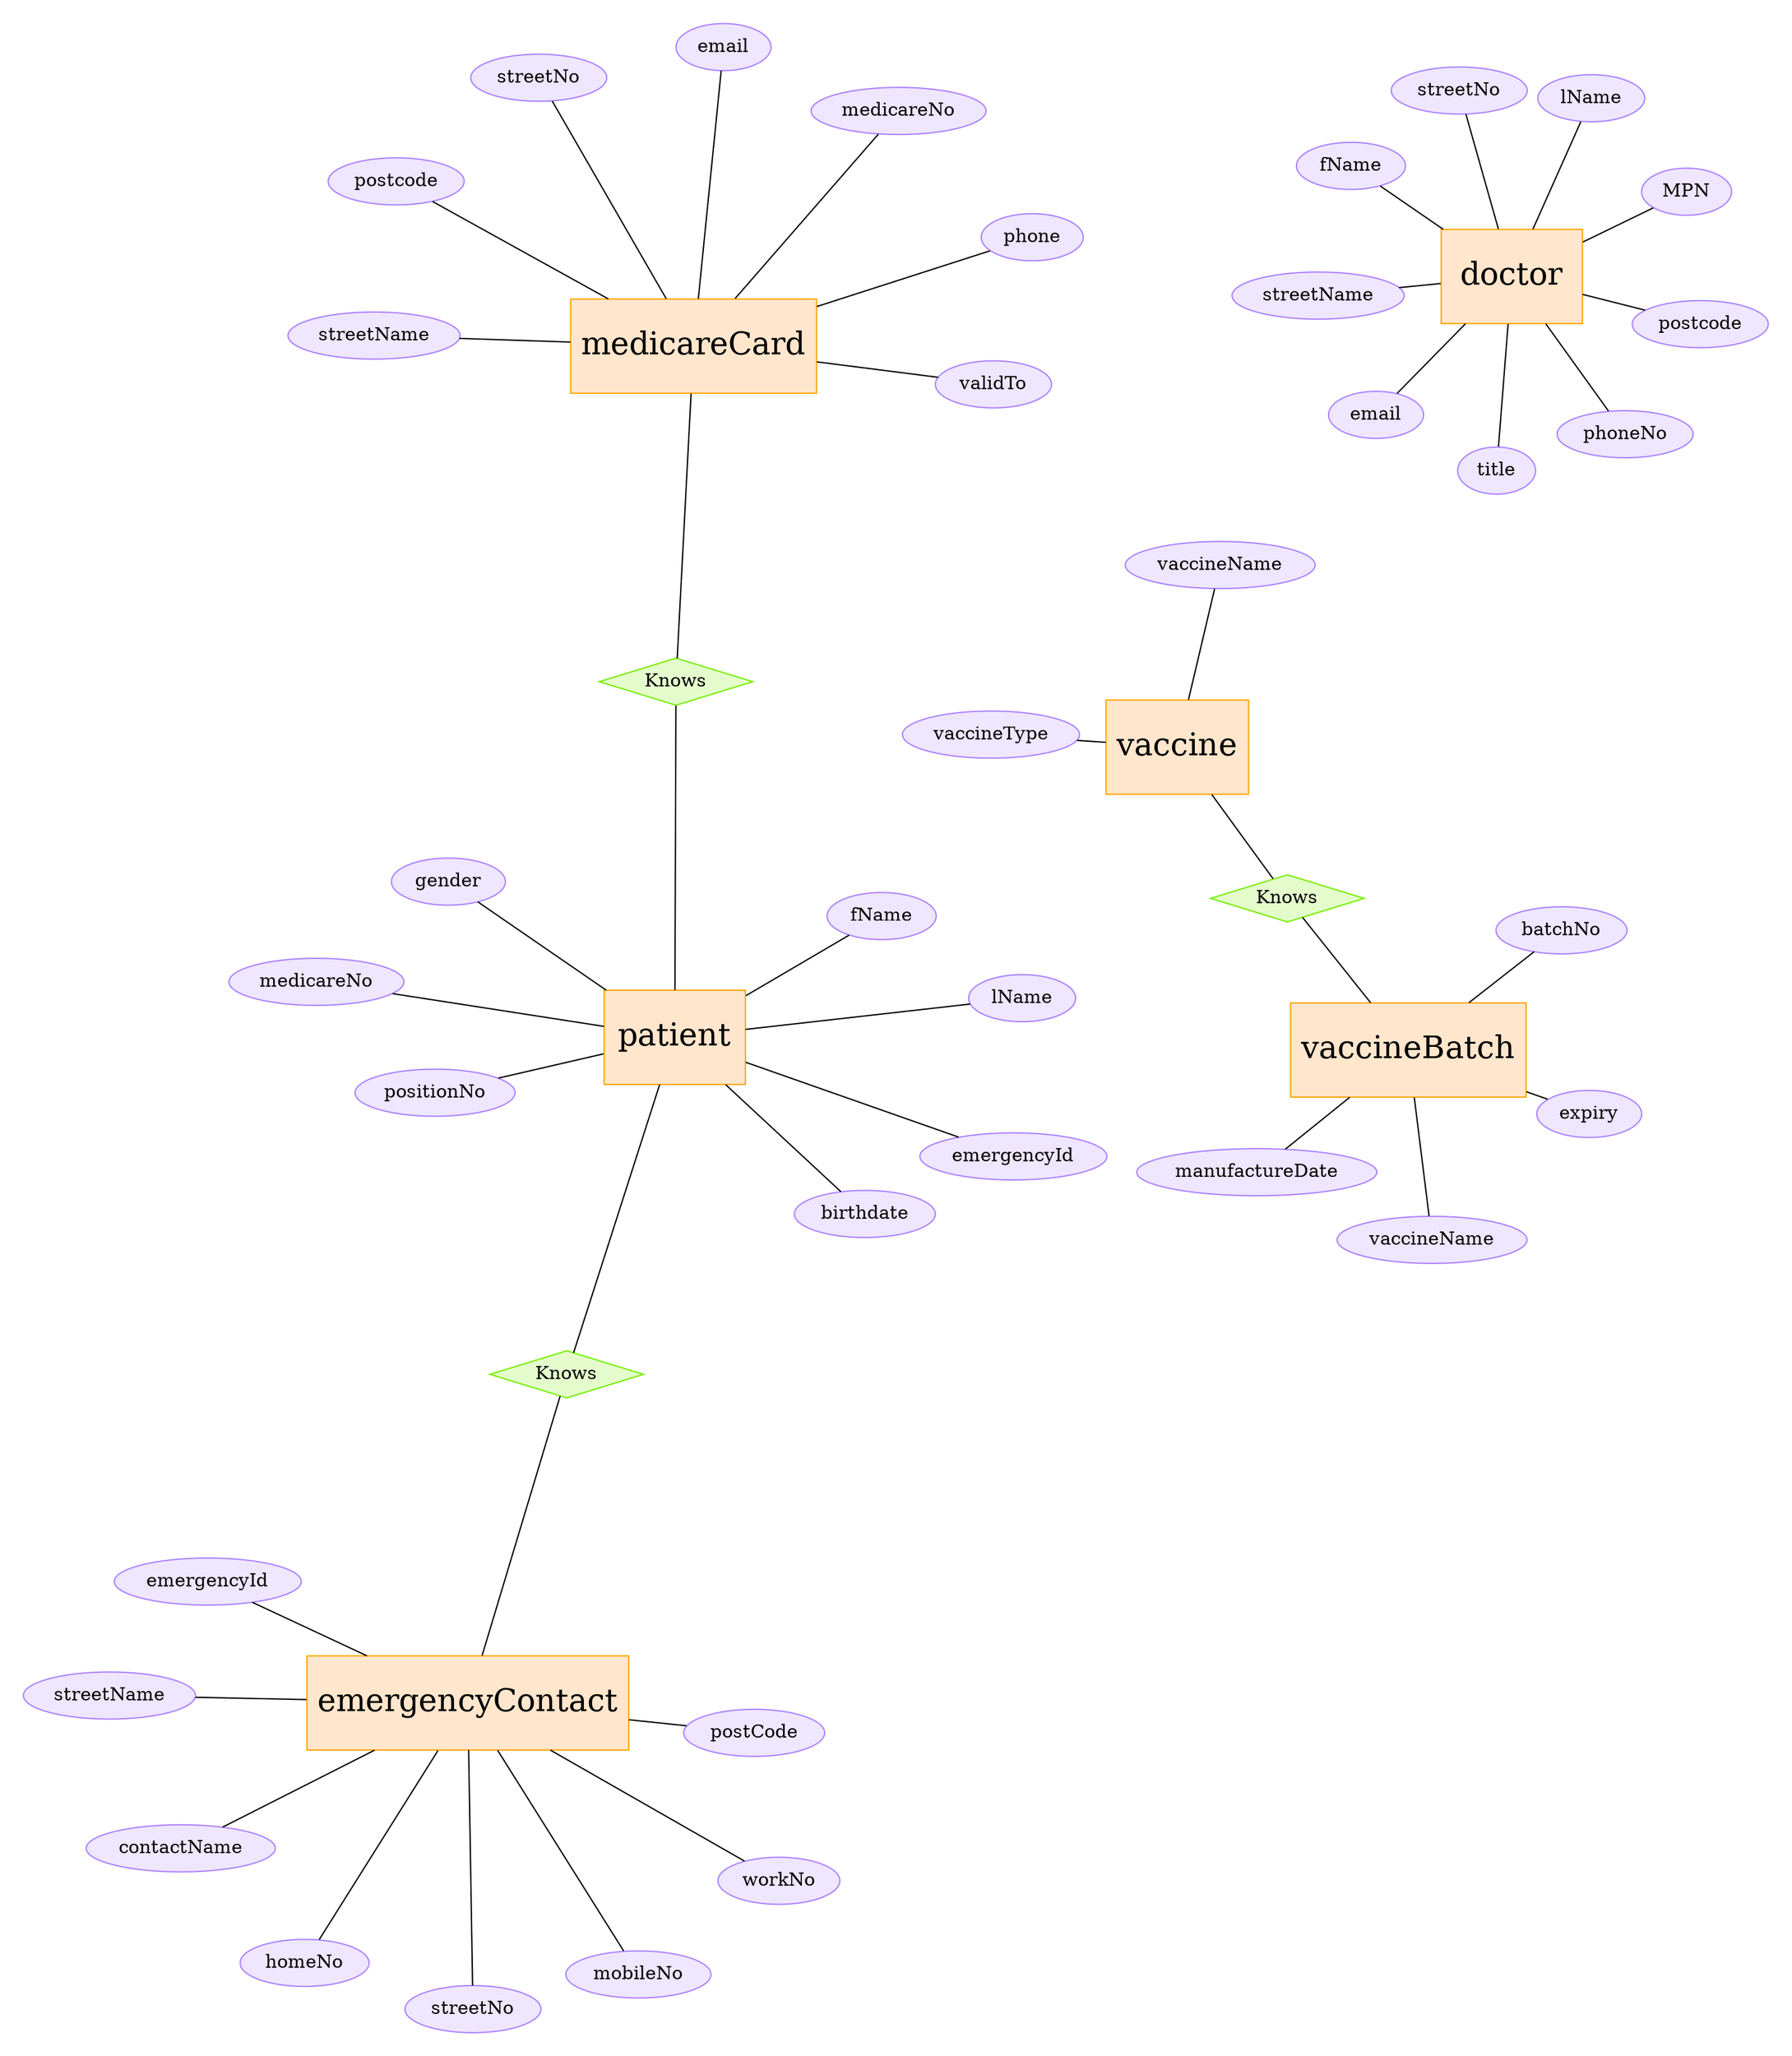 graph ER {
    graph [ rankdir = "LR" ];
    layout=neato;
    overlap=scale;
    splines=true;
    pad="0.25,0.25";

	{node [shape=box, fontsize=24, height=1, width=1.5, style=filled, color="orange", fillcolor="#FFE6CC"]; doctor;};
	{node [shape=box, fontsize=24, height=1, width=1.5, style=filled, color="orange", fillcolor="#FFE6CC"]; emergencyContact;};
	{node [shape=box, fontsize=24, height=1, width=1.5, style=filled, color="orange", fillcolor="#FFE6CC"]; medicareCard;};
	{node [shape=box, fontsize=24, height=1, width=1.5, style=filled, color="orange", fillcolor="#FFE6CC"]; patient;};
	{node [shape=box, fontsize=24, height=1, width=1.5, style=filled, color="orange", fillcolor="#FFE6CC"]; vaccine;};
	{node [shape=box, fontsize=24, height=1, width=1.5, style=filled, color="orange", fillcolor="#FFE6CC"]; vaccineBatch;};


	{node [shape=diamond,style=filled,color="chartreuse2", fillcolor="#E4FCCC"]; {node[label="Knows"] patient_ibfk_1}; };
		patient -- patient_ibfk_1;
		medicareCard -- patient_ibfk_1;
			{node [shape=diamond,style=filled,color="chartreuse2", fillcolor="#E4FCCC"]; {node[label="Knows"] patient_ibfk_2}; };
		patient -- patient_ibfk_2;
		emergencyContact -- patient_ibfk_2;
	{node [shape=diamond,style=filled,color="chartreuse2", fillcolor="#E4FCCC"]; {node[label="Knows"] vaccineBatch_ibfk_1}; };
		vaccineBatch -- vaccineBatch_ibfk_1;
		vaccine -- vaccineBatch_ibfk_1;


	{node [shape=ellipse, style=filled, color="mediumpurple1", fillcolor="#EFE6FF"]; {node[label="MPN"] "doctor.MPN"}; {node[label="title"] "doctor.title"}; {node[label="fName"] "doctor.fName"}; {node[label="lName"] "doctor.lName"}; {node[label="streetNo"] "doctor.streetNo"}; {node[label="streetName"] "doctor.streetName"}; {node[label="postcode"] "doctor.postcode"}; {node[label="email"] "doctor.email"}; {node[label="phoneNo"] "doctor.phoneNo"}; }; 
	{node [shape=ellipse, style=filled, color="mediumpurple1", fillcolor="#EFE6FF"]; {node[label="emergencyId"] "emergencyContact.emergencyId"}; {node[label="contactName"] "emergencyContact.contactName"}; {node[label="workNo"] "emergencyContact.workNo"}; {node[label="homeNo"] "emergencyContact.homeNo"}; {node[label="mobileNo"] "emergencyContact.mobileNo"}; {node[label="streetNo"] "emergencyContact.streetNo"}; {node[label="streetName"] "emergencyContact.streetName"}; {node[label="postCode"] "emergencyContact.postCode"}; }; 
	{node [shape=ellipse, style=filled, color="mediumpurple1", fillcolor="#EFE6FF"]; {node[label="medicareNo"] "medicareCard.medicareNo"}; {node[label="email"] "medicareCard.email"}; {node[label="validTo"] "medicareCard.validTo"}; {node[label="phone"] "medicareCard.phone"}; {node[label="streetNo"] "medicareCard.streetNo"}; {node[label="streetName"] "medicareCard.streetName"}; {node[label="postcode"] "medicareCard.postcode"}; }; 
	{node [shape=ellipse, style=filled, color="mediumpurple1", fillcolor="#EFE6FF"]; {node[label="positionNo"] "patient.positionNo"}; {node[label="medicareNo"] "patient.medicareNo"}; {node[label="fName"] "patient.fName"}; {node[label="lName"] "patient.lName"}; {node[label="gender"] "patient.gender"}; {node[label="birthdate"] "patient.birthdate"}; {node[label="emergencyId"] "patient.emergencyId"}; }; 
	{node [shape=ellipse, style=filled, color="mediumpurple1", fillcolor="#EFE6FF"]; {node[label="vaccineType"] "vaccine.vaccineType"}; {node[label="vaccineName"] "vaccine.vaccineName"}; }; 
	{node [shape=ellipse, style=filled, color="mediumpurple1", fillcolor="#EFE6FF"]; {node[label="batchNo"] "vaccineBatch.batchNo"}; {node[label="manufactureDate"] "vaccineBatch.manufactureDate"}; {node[label="expiry"] "vaccineBatch.expiry"}; {node[label="vaccineName"] "vaccineBatch.vaccineName"}; }; 


	doctor -- { "doctor.MPN"; "doctor.title"; "doctor.fName"; "doctor.lName"; "doctor.streetNo"; "doctor.streetName"; "doctor.postcode"; "doctor.email"; "doctor.phoneNo" };
	emergencyContact -- { "emergencyContact.emergencyId"; "emergencyContact.contactName"; "emergencyContact.workNo"; "emergencyContact.homeNo"; "emergencyContact.mobileNo"; "emergencyContact.streetNo"; "emergencyContact.streetName"; "emergencyContact.postCode" };
	medicareCard -- { "medicareCard.medicareNo"; "medicareCard.email"; "medicareCard.validTo"; "medicareCard.phone"; "medicareCard.streetNo"; "medicareCard.streetName"; "medicareCard.postcode" };
	patient -- { "patient.positionNo"; "patient.medicareNo"; "patient.fName"; "patient.lName"; "patient.gender"; "patient.birthdate"; "patient.emergencyId" };
	vaccine -- { "vaccine.vaccineType"; "vaccine.vaccineName" };
	vaccineBatch -- { "vaccineBatch.batchNo"; "vaccineBatch.manufactureDate"; "vaccineBatch.expiry"; "vaccineBatch.vaccineName" };


}
